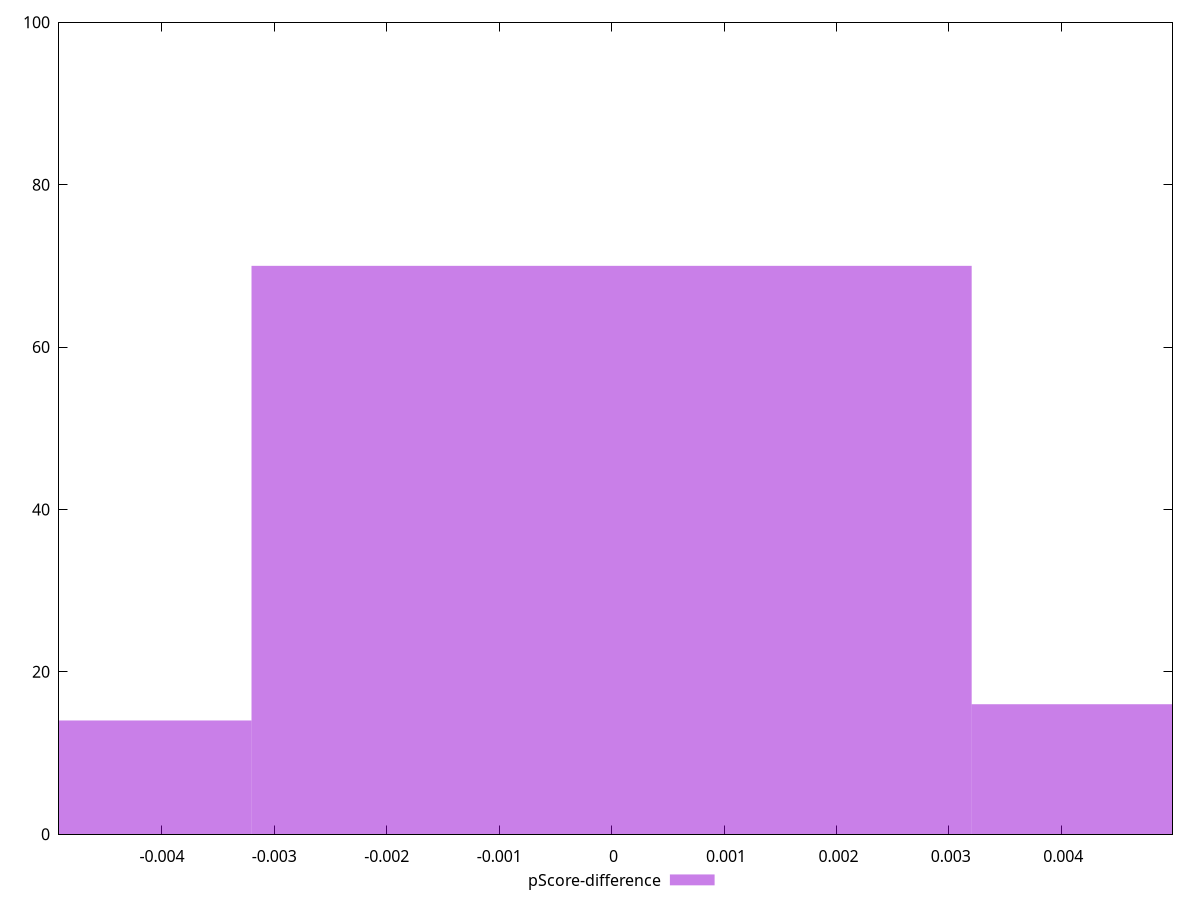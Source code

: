 reset

$pScoreDifference <<EOF
0.00640561008210751 16
0 70
-0.00640561008210751 14
EOF

set key outside below
set boxwidth 0.00640561008210751
set xrange [-0.004915146008501292:0.004989195992527784]
set yrange [0:100]
set trange [0:100]
set style fill transparent solid 0.5 noborder
set terminal svg size 640, 490 enhanced background rgb 'white'
set output "report_00013_2021-02-09T12-04-24.940Z/first-contentful-paint/samples/pages+cached/pScore-difference/histogram.svg"

plot $pScoreDifference title "pScore-difference" with boxes

reset
